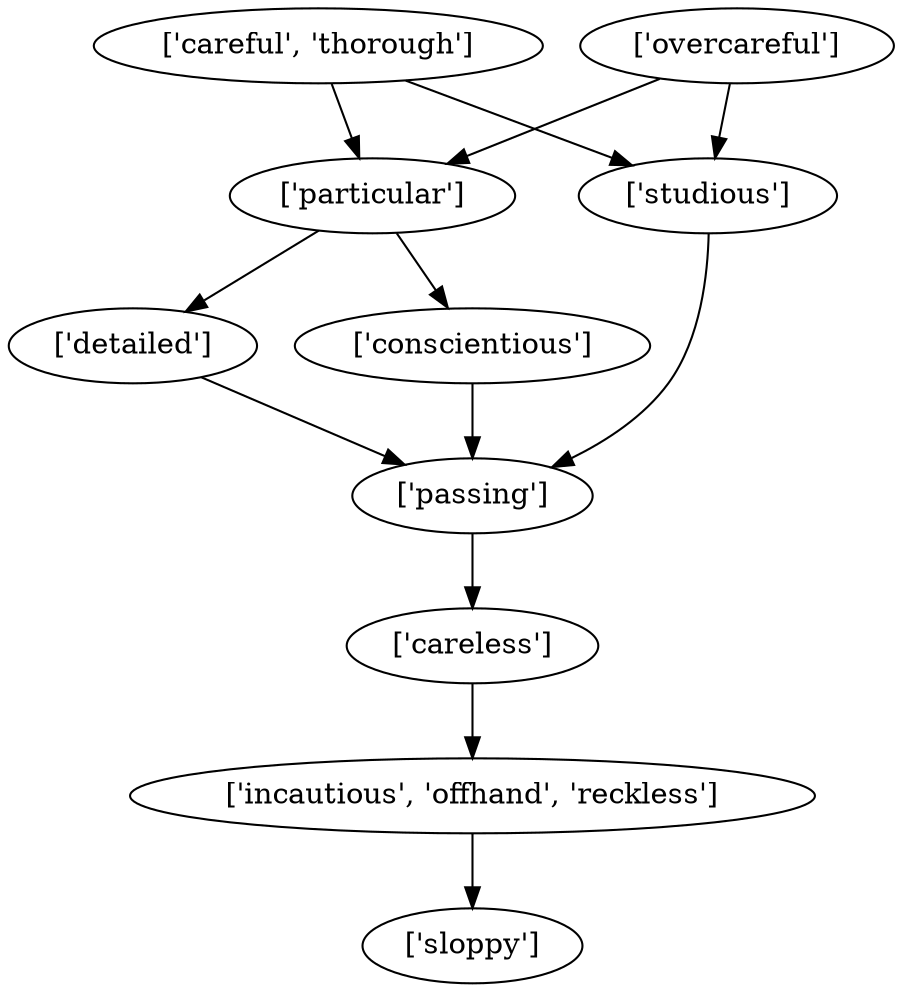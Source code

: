 strict digraph  {
	"['passing']" -> "['careless']";
	"['careless']" -> "['incautious', 'offhand', 'reckless']";
	"['conscientious']" -> "['passing']";
	"['incautious', 'offhand', 'reckless']" -> "['sloppy']";
	"['careful', 'thorough']" -> "['studious']";
	"['careful', 'thorough']" -> "['particular']";
	"['studious']" -> "['passing']";
	"['particular']" -> "['conscientious']";
	"['particular']" -> "['detailed']";
	"['detailed']" -> "['passing']";
	"['overcareful']" -> "['studious']";
	"['overcareful']" -> "['particular']";
}
